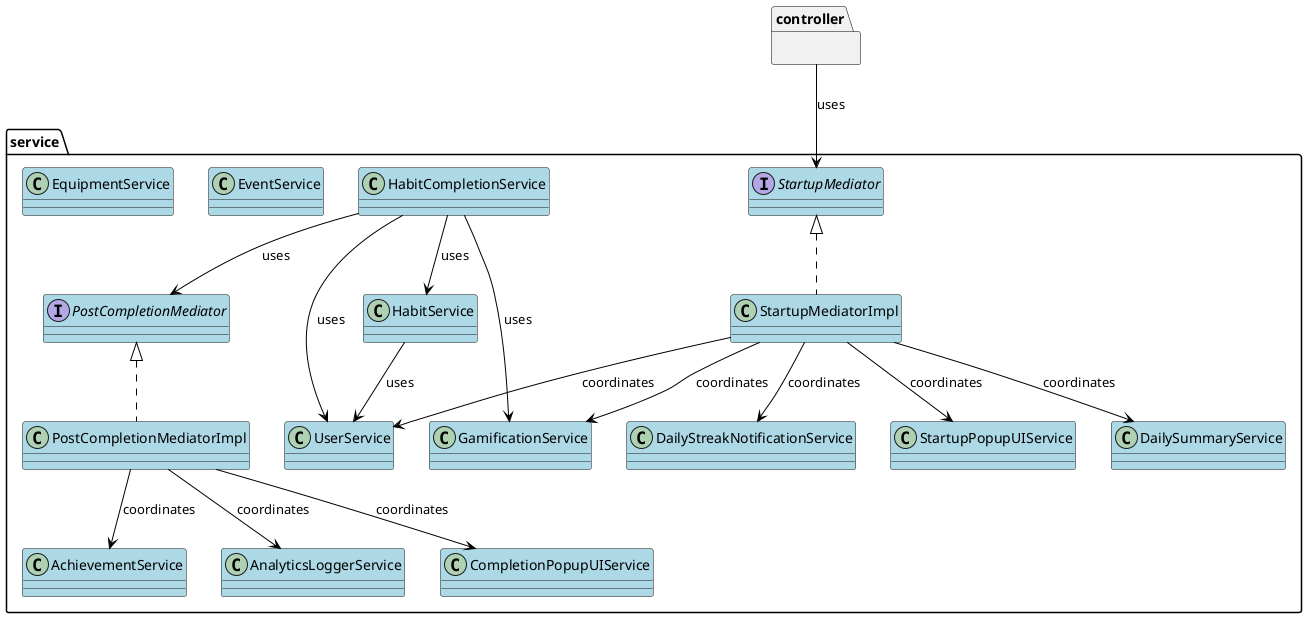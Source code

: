 @startuml Service Package with Mediator Pattern

skinparam packageStyle folder
skinparam backgroundColor white
skinparam arrowColor black
skinparam packageBorderColor black
skinparam classBackgroundColor lightBlue
skinparam interfaceBackgroundColor lightGreen
skinparam noteBackgroundColor lightyellow

' Impostazione per layout orizzontale
package "controller" {}

package "service" {
    interface "PostCompletionMediator" as PCM
    class "PostCompletionMediatorImpl" as PCMI

    interface "StartupMediator" as SM
    class "StartupMediatorImpl" as SMI

    class "UserService" as US
    class "HabitService" as HS
    class "HabitCompletionService" as HCS
    class "GamificationService" as GS
    class "EventService" as ES
    class "EquipmentService" as EQS

    ' Post Completion Services
    class "AchievementService" as AS
    class "AnalyticsLoggerService" as ALS
    class "CompletionPopupUIService" as CPUIS

    ' Startup Services
    class "StartupPopupUIService" as SPUIS
    class "DailySummaryService" as DSS
    class "DailyStreakNotificationService" as DSNS

}

' Implementazioni
PCMI ..up|> PCM
SMI ..up|> SM

' Relazioni del PostCompletionMediator
PCMI --> AS : coordinates
PCMI --> ALS : coordinates
PCMI --> CPUIS : coordinates
HCS --> PCM : uses

' Relazioni del StartupMediator
SMI --> US : coordinates
SMI --> GS : coordinates
SMI --> SPUIS : coordinates
SMI --> DSS : coordinates
SMI --> DSNS : coordinates

' Altre relazioni principali
HCS --> HS : uses
HCS --> US : uses
HCS --> GS : uses
HS --> US : uses
"controller" --> SM : uses



@enduml
